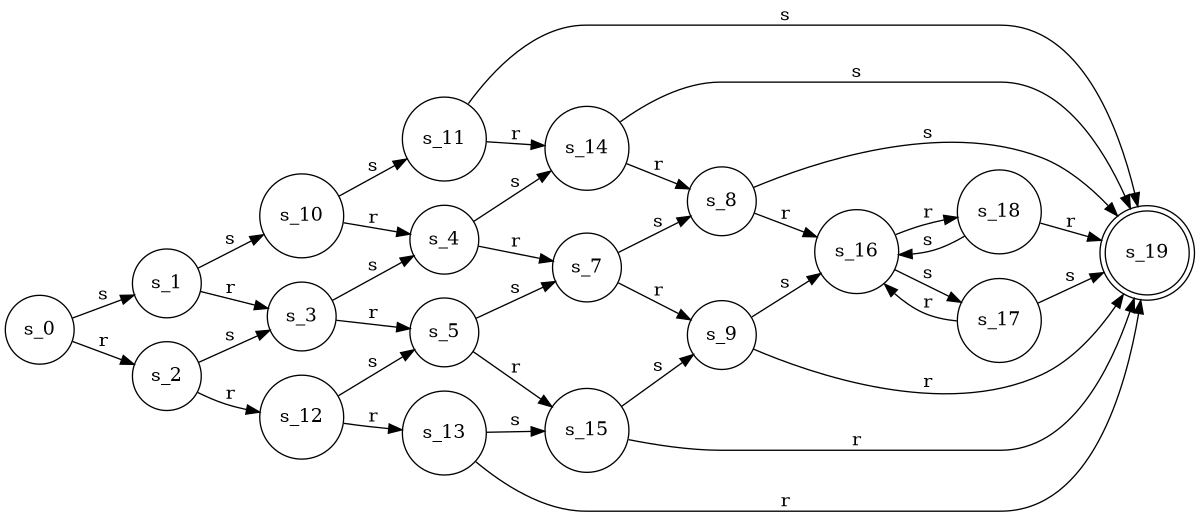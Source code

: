 digraph divisible_by_eight {
  rankdir=LR;
  size="8,5"

  s_0 [shape=circle comment="0/0"]
  s_1 [shape=circle comment="0/15"]
  s_2 [shape=circle comment="15/0"]
  s_3 [shape=circle comment="15/15"]
  s_4 [shape=circle comment="15/30"]
  s_5 [shape=circle comment="30/15"]
  s_7 [shape=circle comment="30/30"]
  s_8 [shape=circle comment="30/40"]
  s_9 [shape=circle comment="40/30"]
  s_10 [shape=circle comment="0/30"]
  s_11 [shape=circle comment="0/40"]
  s_12 [shape=circle comment="30/0"]
  s_13 [shape=circle comment="40/0"]
  s_14 [shape=circle comment="15/40"]
  s_15 [shape=circle comment="40/15"]
  s_16 [shape=circle comment="deuce"]
  s_17 [shape=circle comment="s advantage"]
  s_18 [shape=circle comment="r advantage"]
  s_19 [shape=doublecircle comment="game"]

  s_0 -> s_2 [label="r"]
  s_0 -> s_1 [label="s"]
  s_1 -> s_3 [label="r"]
  s_1 -> s_10 [label="s"]
  s_2 -> s_12 [label="r"]
  s_2 -> s_3 [label="s"]
  s_3 -> s_5 [label="r"]
  s_3 -> s_4 [label="s"]
  s_4 -> s_7 [label="r"]
  s_4 -> s_14 [label="s"]
  s_5 -> s_15 [label="r"]
  s_5 -> s_7 [label="s"]
  s_7 -> s_9 [label="r"]
  s_7 -> s_8 [label="s"]
  s_8 -> s_16 [label="r"]
  s_8 -> s_19 [label="s"]
  s_9 -> s_19 [label="r"]
  s_9 -> s_16 [label="s"]
  s_10 -> s_4 [label="r"]
  s_10 -> s_11 [label="s"]
  s_11 -> s_14 [label="r"]
  s_11 -> s_19 [label="s"]
  s_12 -> s_13 [label="r"]
  s_12 -> s_5 [label="s"]
  s_13 -> s_19 [label="r"]
  s_13 -> s_15 [label="s"]
  s_14 -> s_8 [label="r"]
  s_14 -> s_19 [label="s"]
  s_15 -> s_19 [label="r"]
  s_15 -> s_9 [label="s"]
  s_16 -> s_18 [label="r"]
  s_16 -> s_17 [label="s"]
  s_17 -> s_16 [label="r"]
  s_17 -> s_19 [label="s"]
  s_18 -> s_19 [label="r"]
  s_18 -> s_16 [label="s"]
}

